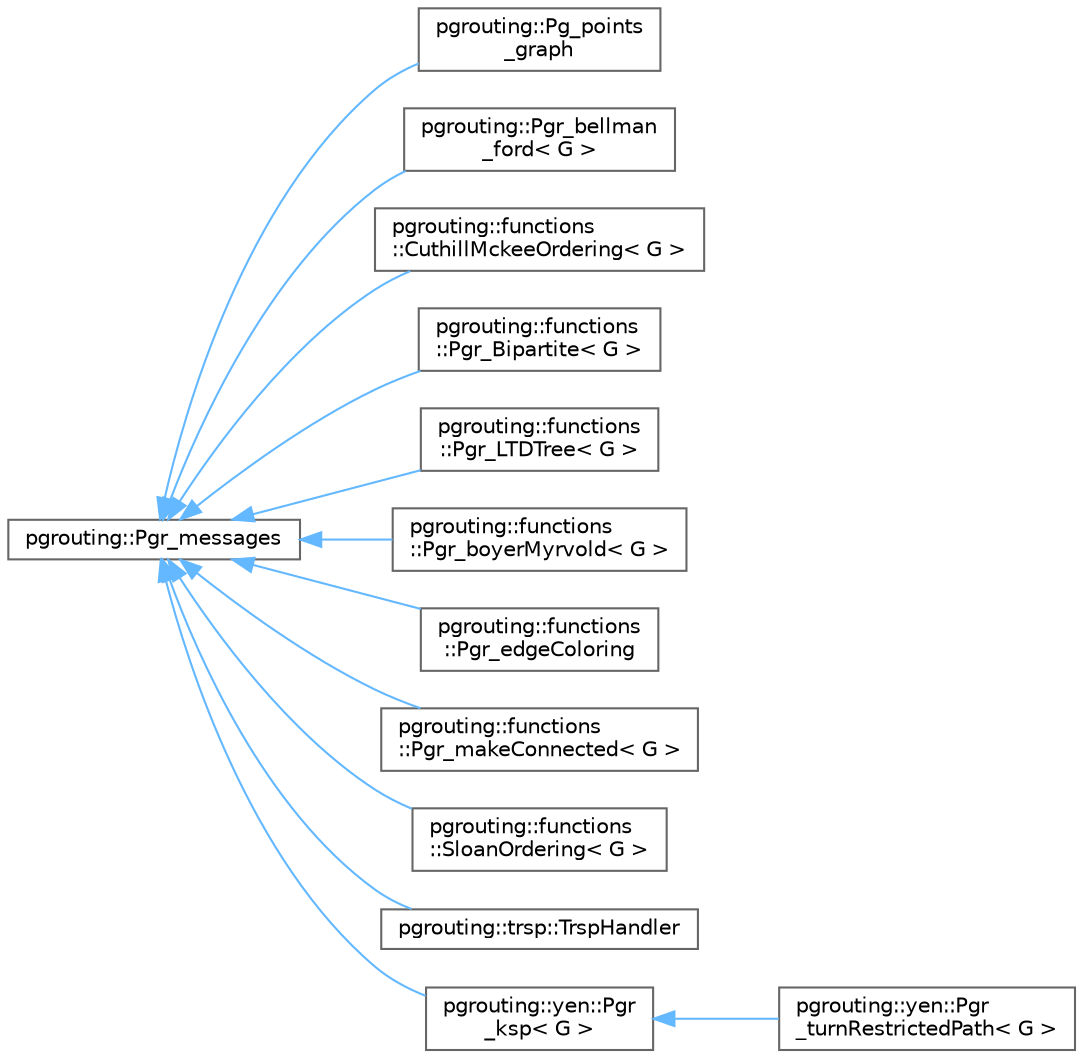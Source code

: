 digraph "Graphical Class Hierarchy"
{
 // LATEX_PDF_SIZE
  bgcolor="transparent";
  edge [fontname=Helvetica,fontsize=10,labelfontname=Helvetica,labelfontsize=10];
  node [fontname=Helvetica,fontsize=10,shape=box,height=0.2,width=0.4];
  rankdir="LR";
  Node0 [id="Node000000",label="pgrouting::Pgr_messages",height=0.2,width=0.4,color="grey40", fillcolor="white", style="filled",URL="$classpgrouting_1_1Pgr__messages.html",tooltip=" "];
  Node0 -> Node1 [id="edge26_Node000000_Node000001",dir="back",color="steelblue1",style="solid",tooltip=" "];
  Node1 [id="Node000001",label="pgrouting::Pg_points\l_graph",height=0.2,width=0.4,color="grey40", fillcolor="white", style="filled",URL="$classpgrouting_1_1Pg__points__graph.html",tooltip=" "];
  Node0 -> Node2 [id="edge27_Node000000_Node000002",dir="back",color="steelblue1",style="solid",tooltip=" "];
  Node2 [id="Node000002",label="pgrouting::Pgr_bellman\l_ford\< G \>",height=0.2,width=0.4,color="grey40", fillcolor="white", style="filled",URL="$classpgrouting_1_1Pgr__bellman__ford.html",tooltip=" "];
  Node0 -> Node3 [id="edge28_Node000000_Node000003",dir="back",color="steelblue1",style="solid",tooltip=" "];
  Node3 [id="Node000003",label="pgrouting::functions\l::CuthillMckeeOrdering\< G \>",height=0.2,width=0.4,color="grey40", fillcolor="white", style="filled",URL="$classpgrouting_1_1functions_1_1CuthillMckeeOrdering.html",tooltip=" "];
  Node0 -> Node4 [id="edge29_Node000000_Node000004",dir="back",color="steelblue1",style="solid",tooltip=" "];
  Node4 [id="Node000004",label="pgrouting::functions\l::Pgr_Bipartite\< G \>",height=0.2,width=0.4,color="grey40", fillcolor="white", style="filled",URL="$classpgrouting_1_1functions_1_1Pgr__Bipartite.html",tooltip=" "];
  Node0 -> Node5 [id="edge30_Node000000_Node000005",dir="back",color="steelblue1",style="solid",tooltip=" "];
  Node5 [id="Node000005",label="pgrouting::functions\l::Pgr_LTDTree\< G \>",height=0.2,width=0.4,color="grey40", fillcolor="white", style="filled",URL="$classpgrouting_1_1functions_1_1Pgr__LTDTree.html",tooltip=" "];
  Node0 -> Node6 [id="edge31_Node000000_Node000006",dir="back",color="steelblue1",style="solid",tooltip=" "];
  Node6 [id="Node000006",label="pgrouting::functions\l::Pgr_boyerMyrvold\< G \>",height=0.2,width=0.4,color="grey40", fillcolor="white", style="filled",URL="$classpgrouting_1_1functions_1_1Pgr__boyerMyrvold.html",tooltip=" "];
  Node0 -> Node7 [id="edge32_Node000000_Node000007",dir="back",color="steelblue1",style="solid",tooltip=" "];
  Node7 [id="Node000007",label="pgrouting::functions\l::Pgr_edgeColoring",height=0.2,width=0.4,color="grey40", fillcolor="white", style="filled",URL="$classpgrouting_1_1functions_1_1Pgr__edgeColoring.html",tooltip=" "];
  Node0 -> Node8 [id="edge33_Node000000_Node000008",dir="back",color="steelblue1",style="solid",tooltip=" "];
  Node8 [id="Node000008",label="pgrouting::functions\l::Pgr_makeConnected\< G \>",height=0.2,width=0.4,color="grey40", fillcolor="white", style="filled",URL="$classpgrouting_1_1functions_1_1Pgr__makeConnected.html",tooltip=" "];
  Node0 -> Node9 [id="edge34_Node000000_Node000009",dir="back",color="steelblue1",style="solid",tooltip=" "];
  Node9 [id="Node000009",label="pgrouting::functions\l::SloanOrdering\< G \>",height=0.2,width=0.4,color="grey40", fillcolor="white", style="filled",URL="$classpgrouting_1_1functions_1_1SloanOrdering.html",tooltip=" "];
  Node0 -> Node10 [id="edge35_Node000000_Node000010",dir="back",color="steelblue1",style="solid",tooltip=" "];
  Node10 [id="Node000010",label="pgrouting::trsp::TrspHandler",height=0.2,width=0.4,color="grey40", fillcolor="white", style="filled",URL="$classpgrouting_1_1trsp_1_1TrspHandler.html",tooltip=" "];
  Node0 -> Node11 [id="edge36_Node000000_Node000011",dir="back",color="steelblue1",style="solid",tooltip=" "];
  Node11 [id="Node000011",label="pgrouting::yen::Pgr\l_ksp\< G \>",height=0.2,width=0.4,color="grey40", fillcolor="white", style="filled",URL="$classpgrouting_1_1yen_1_1Pgr__ksp.html",tooltip=" "];
  Node11 -> Node12 [id="edge37_Node000011_Node000012",dir="back",color="steelblue1",style="solid",tooltip=" "];
  Node12 [id="Node000012",label="pgrouting::yen::Pgr\l_turnRestrictedPath\< G \>",height=0.2,width=0.4,color="grey40", fillcolor="white", style="filled",URL="$classpgrouting_1_1yen_1_1Pgr__turnRestrictedPath.html",tooltip=" "];
}
